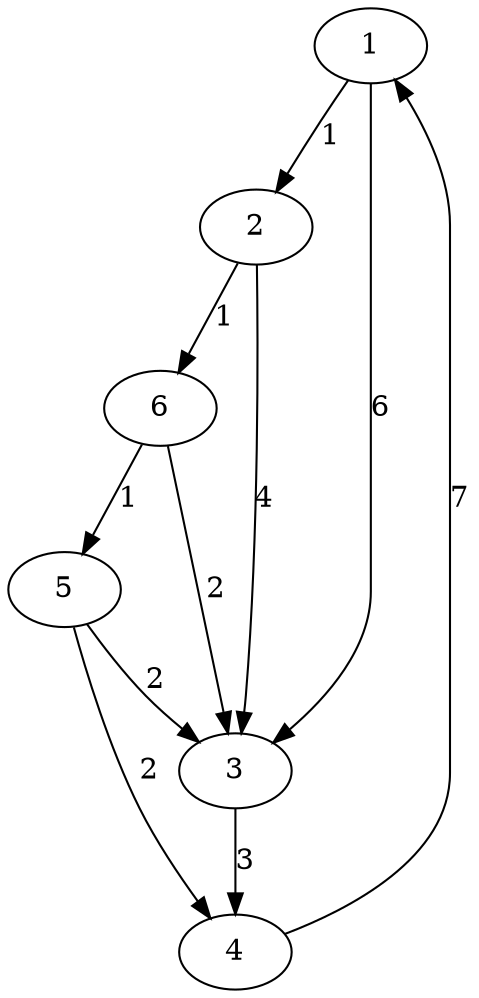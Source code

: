 digraph G {
1->2 [label="1"]
2->6 [label="1"]
2->3 [label="4"]
6->3 [label="2"]
6->5 [label="1"]
5->3 [label="2"]
1->3 [label="6"]
5->4 [label="2"]
3->4 [label="3"]
4->1 [label="7"]
}